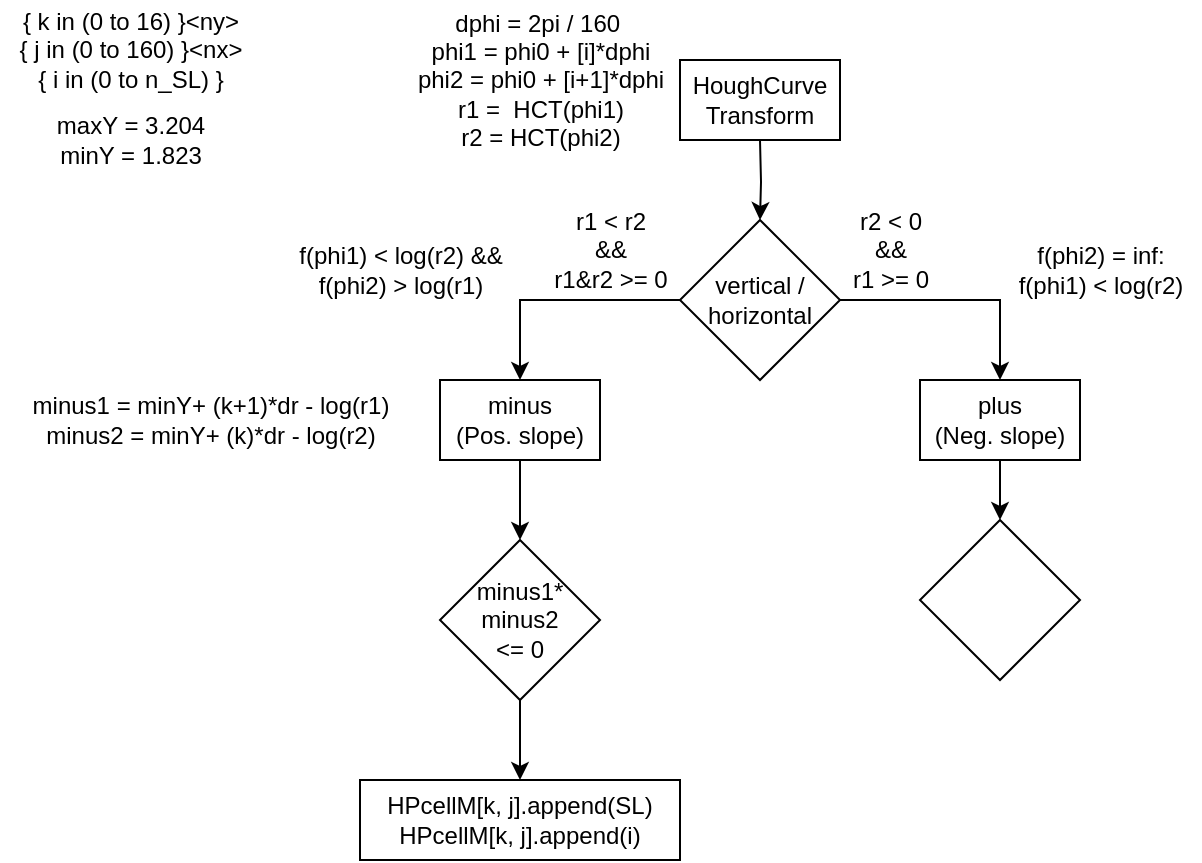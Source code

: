 <mxfile version="13.0.3" type="device"><diagram id="mRla_Efs-CeO2v_YyrKk" name="Page-1"><mxGraphModel dx="981" dy="581" grid="1" gridSize="10" guides="1" tooltips="1" connect="1" arrows="1" fold="1" page="1" pageScale="1" pageWidth="850" pageHeight="1100" math="0" shadow="0"><root><mxCell id="0"/><mxCell id="1" parent="0"/><mxCell id="mv9VkT34T2H6eI95W_1s-5" style="edgeStyle=orthogonalEdgeStyle;rounded=0;orthogonalLoop=1;jettySize=auto;html=1;exitX=0.5;exitY=1;exitDx=0;exitDy=0;entryX=0.5;entryY=0;entryDx=0;entryDy=0;" edge="1" parent="1" source="r69RSx6JnwVYK1EAO6jX-1" target="mv9VkT34T2H6eI95W_1s-1"><mxGeometry relative="1" as="geometry"/></mxCell><mxCell id="r69RSx6JnwVYK1EAO6jX-1" value="minus&lt;br&gt;(Pos. slope)" style="rounded=0;whiteSpace=wrap;html=1;" parent="1" vertex="1"><mxGeometry x="240" y="320" width="80" height="40" as="geometry"/></mxCell><mxCell id="r69RSx6JnwVYK1EAO6jX-7" style="edgeStyle=orthogonalEdgeStyle;rounded=0;orthogonalLoop=1;jettySize=auto;html=1;exitX=0.5;exitY=1;exitDx=0;exitDy=0;entryX=0.5;entryY=0;entryDx=0;entryDy=0;" parent="1" target="r69RSx6JnwVYK1EAO6jX-6" edge="1"><mxGeometry relative="1" as="geometry"><mxPoint x="400" y="200" as="sourcePoint"/></mxGeometry></mxCell><mxCell id="r69RSx6JnwVYK1EAO6jX-13" style="edgeStyle=orthogonalEdgeStyle;rounded=0;orthogonalLoop=1;jettySize=auto;html=1;exitX=0;exitY=0.5;exitDx=0;exitDy=0;entryX=0.5;entryY=0;entryDx=0;entryDy=0;" parent="1" source="r69RSx6JnwVYK1EAO6jX-6" target="r69RSx6JnwVYK1EAO6jX-1" edge="1"><mxGeometry relative="1" as="geometry"/></mxCell><mxCell id="r69RSx6JnwVYK1EAO6jX-14" style="edgeStyle=orthogonalEdgeStyle;rounded=0;orthogonalLoop=1;jettySize=auto;html=1;exitX=1;exitY=0.5;exitDx=0;exitDy=0;entryX=0.5;entryY=0;entryDx=0;entryDy=0;" parent="1" source="r69RSx6JnwVYK1EAO6jX-6" target="r69RSx6JnwVYK1EAO6jX-12" edge="1"><mxGeometry relative="1" as="geometry"/></mxCell><mxCell id="r69RSx6JnwVYK1EAO6jX-6" value="vertical /&lt;br&gt;horizontal" style="rhombus;whiteSpace=wrap;html=1;" parent="1" vertex="1"><mxGeometry x="360" y="240" width="80" height="80" as="geometry"/></mxCell><mxCell id="mv9VkT34T2H6eI95W_1s-8" style="edgeStyle=orthogonalEdgeStyle;rounded=0;orthogonalLoop=1;jettySize=auto;html=1;exitX=0.5;exitY=1;exitDx=0;exitDy=0;entryX=0.5;entryY=0;entryDx=0;entryDy=0;" edge="1" parent="1" source="r69RSx6JnwVYK1EAO6jX-12" target="mv9VkT34T2H6eI95W_1s-7"><mxGeometry relative="1" as="geometry"/></mxCell><mxCell id="r69RSx6JnwVYK1EAO6jX-12" value="plus&lt;br&gt;(Neg. slope)" style="rounded=0;whiteSpace=wrap;html=1;" parent="1" vertex="1"><mxGeometry x="480" y="320" width="80" height="40" as="geometry"/></mxCell><mxCell id="r69RSx6JnwVYK1EAO6jX-15" value="dphi = 2pi / 160&amp;nbsp;&lt;br&gt;phi1 = phi0 + [i]*dphi&lt;br&gt;phi2 = phi0 + [i+1]*dphi&lt;br&gt;r1 =&amp;nbsp; HCT(phi1)&lt;br&gt;r2 = HCT(phi2)" style="text;html=1;align=center;verticalAlign=middle;resizable=0;points=[];autosize=1;" parent="1" vertex="1"><mxGeometry x="220" y="130" width="140" height="80" as="geometry"/></mxCell><mxCell id="r69RSx6JnwVYK1EAO6jX-16" value="r2 &amp;lt; 0 &lt;br&gt;&amp;amp;&amp;amp;&lt;br&gt;r1 &amp;gt;= 0" style="text;html=1;align=center;verticalAlign=middle;resizable=0;points=[];autosize=1;" parent="1" vertex="1"><mxGeometry x="440" y="230" width="50" height="50" as="geometry"/></mxCell><mxCell id="r69RSx6JnwVYK1EAO6jX-17" value="r1 &amp;lt; r2 &lt;br&gt;&amp;amp;&amp;amp;&lt;br&gt;r1&amp;amp;r2 &amp;gt;= 0" style="text;html=1;align=center;verticalAlign=middle;resizable=0;points=[];autosize=1;" parent="1" vertex="1"><mxGeometry x="290" y="230" width="70" height="50" as="geometry"/></mxCell><mxCell id="mv9VkT34T2H6eI95W_1s-12" style="edgeStyle=orthogonalEdgeStyle;rounded=0;orthogonalLoop=1;jettySize=auto;html=1;exitX=0.5;exitY=1;exitDx=0;exitDy=0;entryX=0.5;entryY=0;entryDx=0;entryDy=0;" edge="1" parent="1" source="mv9VkT34T2H6eI95W_1s-1" target="mv9VkT34T2H6eI95W_1s-9"><mxGeometry relative="1" as="geometry"/></mxCell><mxCell id="mv9VkT34T2H6eI95W_1s-1" value="minus1*&lt;br&gt;minus2&lt;br&gt;&amp;lt;= 0" style="rhombus;whiteSpace=wrap;html=1;" vertex="1" parent="1"><mxGeometry x="240" y="400" width="80" height="80" as="geometry"/></mxCell><mxCell id="mv9VkT34T2H6eI95W_1s-2" value="{ k in (0 to 16) }&amp;lt;ny&amp;gt;&lt;br&gt;{ j in (0 to 160) }&amp;lt;nx&amp;gt;&lt;br&gt;{ i in (0 to n_SL) }" style="text;html=1;align=center;verticalAlign=middle;resizable=0;points=[];autosize=1;" vertex="1" parent="1"><mxGeometry x="20" y="130" width="130" height="50" as="geometry"/></mxCell><mxCell id="mv9VkT34T2H6eI95W_1s-3" value="maxY = 3.204&lt;br&gt;minY = 1.823&lt;br&gt;" style="text;html=1;align=center;verticalAlign=middle;resizable=0;points=[];autosize=1;" vertex="1" parent="1"><mxGeometry x="40" y="185" width="90" height="30" as="geometry"/></mxCell><mxCell id="mv9VkT34T2H6eI95W_1s-4" value="minus1 = minY+ (k+1)*dr - log(r1)&lt;br&gt;minus2 = minY+ (k)*dr - log(r2)" style="text;html=1;align=center;verticalAlign=middle;resizable=0;points=[];autosize=1;" vertex="1" parent="1"><mxGeometry x="30" y="325" width="190" height="30" as="geometry"/></mxCell><mxCell id="mv9VkT34T2H6eI95W_1s-6" value="&lt;span&gt;HoughCurve&lt;/span&gt;&lt;br&gt;&lt;span&gt;Transform&lt;/span&gt;" style="rounded=0;whiteSpace=wrap;html=1;" vertex="1" parent="1"><mxGeometry x="360" y="160" width="80" height="40" as="geometry"/></mxCell><mxCell id="mv9VkT34T2H6eI95W_1s-7" value="" style="rhombus;whiteSpace=wrap;html=1;" vertex="1" parent="1"><mxGeometry x="480" y="390" width="80" height="80" as="geometry"/></mxCell><mxCell id="mv9VkT34T2H6eI95W_1s-9" value="HPcellM[k, j].append(SL)&lt;br&gt;HPcellM[k, j].append(i)" style="rounded=0;whiteSpace=wrap;html=1;" vertex="1" parent="1"><mxGeometry x="200" y="520" width="160" height="40" as="geometry"/></mxCell><mxCell id="mv9VkT34T2H6eI95W_1s-14" value="f(phi1) &amp;lt; log(r2) &amp;amp;&amp;amp; &lt;br&gt;f(phi2) &amp;gt; log(r1)" style="text;html=1;align=center;verticalAlign=middle;resizable=0;points=[];autosize=1;" vertex="1" parent="1"><mxGeometry x="160" y="250" width="120" height="30" as="geometry"/></mxCell><mxCell id="mv9VkT34T2H6eI95W_1s-15" value="f(phi2) = inf:&lt;br&gt;f(phi1) &amp;lt; log(r2)&lt;br&gt;" style="text;html=1;align=center;verticalAlign=middle;resizable=0;points=[];autosize=1;" vertex="1" parent="1"><mxGeometry x="520" y="250" width="100" height="30" as="geometry"/></mxCell></root></mxGraphModel></diagram></mxfile>